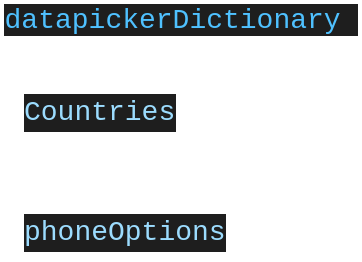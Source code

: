 <mxfile version="13.7.3" type="device" pages="2"><diagram id="yl9nOYH0sTT6Fh87tGFZ" name="dictinary"><mxGraphModel dx="1024" dy="592" grid="1" gridSize="10" guides="1" tooltips="1" connect="1" arrows="1" fold="1" page="1" pageScale="1" pageWidth="827" pageHeight="1169" math="0" shadow="0"><root><mxCell id="0"/><mxCell id="1" parent="0"/><mxCell id="PSfbdHAE-e-aI8mIEUjo-1" value="&lt;span style=&quot;font-family: &amp;#34;consolas&amp;#34; , &amp;#34;courier new&amp;#34; , monospace ; font-size: 14px ; text-align: left ; background-color: rgb(30 , 30 , 30) ; color: rgb(79 , 193 , 255)&quot;&gt;datapickerDictionary&lt;/span&gt;&lt;span style=&quot;color: rgb(212 , 212 , 212) ; font-family: &amp;#34;consolas&amp;#34; , &amp;#34;courier new&amp;#34; , monospace ; font-size: 14px ; text-align: left ; background-color: rgb(30 , 30 , 30)&quot;&gt;&amp;nbsp;&lt;/span&gt;" style="text;html=1;align=center;verticalAlign=middle;resizable=0;points=[];autosize=1;" vertex="1" parent="1"><mxGeometry x="30" y="40" width="180" height="20" as="geometry"/></mxCell><mxCell id="PSfbdHAE-e-aI8mIEUjo-2" value="&lt;div style=&quot;color: rgb(212 , 212 , 212) ; background-color: rgb(30 , 30 , 30) ; font-family: &amp;#34;consolas&amp;#34; , &amp;#34;courier new&amp;#34; , monospace ; font-weight: normal ; font-size: 14px ; line-height: 19px&quot;&gt;&lt;div&gt;&lt;span style=&quot;color: #9cdcfe&quot;&gt;Countries&lt;/span&gt;&lt;/div&gt;&lt;/div&gt;" style="text;whiteSpace=wrap;html=1;" vertex="1" parent="1"><mxGeometry x="40" y="80" width="150" height="30" as="geometry"/></mxCell><mxCell id="hXRF1bZiC7H6M-XqZaMd-1" value="&lt;div style=&quot;color: rgb(212, 212, 212); background-color: rgb(30, 30, 30); font-family: consolas, &amp;quot;courier new&amp;quot;, monospace; font-weight: normal; font-size: 14px; line-height: 19px;&quot;&gt;&lt;div&gt;&lt;span style=&quot;color: #9cdcfe&quot;&gt;phoneOptions&lt;/span&gt;&lt;/div&gt;&lt;/div&gt;" style="text;whiteSpace=wrap;html=1;" vertex="1" parent="1"><mxGeometry x="40" y="140" width="120" height="30" as="geometry"/></mxCell></root></mxGraphModel></diagram><diagram id="06dOqqI53cHZkr8ploR0" name="detail"><mxGraphModel dx="1024" dy="592" grid="1" gridSize="10" guides="1" tooltips="1" connect="1" arrows="1" fold="1" page="1" pageScale="1" pageWidth="827" pageHeight="1169" math="0" shadow="0"><root><mxCell id="9dqT3fG8SUpYZnQd9-iu-0"/><mxCell id="9dqT3fG8SUpYZnQd9-iu-1" parent="9dqT3fG8SUpYZnQd9-iu-0"/><mxCell id="9dqT3fG8SUpYZnQd9-iu-2" value="&lt;div style=&quot;color: rgb(212 , 212 , 212) ; background-color: rgb(30 , 30 , 30) ; font-family: &amp;#34;consolas&amp;#34; , &amp;#34;courier new&amp;#34; , monospace ; font-weight: normal ; font-size: 14px ; line-height: 19px&quot;&gt;&lt;div&gt;&lt;span style=&quot;color: #4fc1ff&quot;&gt;datapickerDictionary&lt;/span&gt;&lt;span style=&quot;color: #d4d4d4&quot;&gt;&amp;nbsp;=&amp;nbsp;&amp;nbsp;{&lt;/span&gt;&lt;/div&gt;&lt;div&gt;&lt;span style=&quot;color: #d4d4d4&quot;&gt;&amp;nbsp;&amp;nbsp;&amp;nbsp;&amp;nbsp;&lt;/span&gt;&lt;span style=&quot;color: #9cdcfe&quot;&gt;ru&lt;/span&gt;&lt;span style=&quot;color: #9cdcfe&quot;&gt;:&lt;/span&gt;&lt;span style=&quot;color: #d4d4d4&quot;&gt;&amp;nbsp;{&lt;/span&gt;&lt;/div&gt;&lt;div&gt;&lt;span style=&quot;color: #d4d4d4&quot;&gt;&amp;nbsp;&amp;nbsp;&amp;nbsp;&amp;nbsp;&amp;nbsp;&amp;nbsp;&amp;nbsp;&amp;nbsp;&lt;/span&gt;&lt;span style=&quot;color: #9cdcfe&quot;&gt;days&lt;/span&gt;&lt;span style=&quot;color: #9cdcfe&quot;&gt;:&lt;/span&gt;&lt;span style=&quot;color: #d4d4d4&quot;&gt;&amp;nbsp;[&lt;/span&gt;&lt;span style=&quot;color: #ce9178&quot;&gt;'Воскресенье'&lt;/span&gt;&lt;span style=&quot;color: #d4d4d4&quot;&gt;,&lt;/span&gt;&lt;span style=&quot;color: #ce9178&quot;&gt;'Понедельник'&lt;/span&gt;&lt;span style=&quot;color: #d4d4d4&quot;&gt;,&lt;/span&gt;&lt;span style=&quot;color: #ce9178&quot;&gt;'Вторник'&lt;/span&gt;&lt;span style=&quot;color: #d4d4d4&quot;&gt;,&lt;/span&gt;&lt;span style=&quot;color: #ce9178&quot;&gt;'Среда'&lt;/span&gt;&lt;span style=&quot;color: #d4d4d4&quot;&gt;,&lt;/span&gt;&lt;span style=&quot;color: #ce9178&quot;&gt;'Четверг'&lt;/span&gt;&lt;span style=&quot;color: #d4d4d4&quot;&gt;,&lt;/span&gt;&lt;span style=&quot;color: #ce9178&quot;&gt;'Пятница'&lt;/span&gt;&lt;span style=&quot;color: #d4d4d4&quot;&gt;,&lt;/span&gt;&lt;span style=&quot;color: #ce9178&quot;&gt;'Суббота'&lt;/span&gt;&lt;span style=&quot;color: #d4d4d4&quot;&gt;],&lt;/span&gt;&lt;/div&gt;&lt;div&gt;&lt;span style=&quot;color: #d4d4d4&quot;&gt;&amp;nbsp;&amp;nbsp;&amp;nbsp;&amp;nbsp;&amp;nbsp;&amp;nbsp;&amp;nbsp;&amp;nbsp;&lt;/span&gt;&lt;span style=&quot;color: #9cdcfe&quot;&gt;daysShort&lt;/span&gt;&lt;span style=&quot;color: #9cdcfe&quot;&gt;:&lt;/span&gt;&lt;span style=&quot;color: #d4d4d4&quot;&gt;&amp;nbsp;[&lt;/span&gt;&lt;span style=&quot;color: #ce9178&quot;&gt;'Вос'&lt;/span&gt;&lt;span style=&quot;color: #d4d4d4&quot;&gt;,&lt;/span&gt;&lt;span style=&quot;color: #ce9178&quot;&gt;'Пон'&lt;/span&gt;&lt;span style=&quot;color: #d4d4d4&quot;&gt;,&lt;/span&gt;&lt;span style=&quot;color: #ce9178&quot;&gt;'Вто'&lt;/span&gt;&lt;span style=&quot;color: #d4d4d4&quot;&gt;,&lt;/span&gt;&lt;span style=&quot;color: #ce9178&quot;&gt;'Сре'&lt;/span&gt;&lt;span style=&quot;color: #d4d4d4&quot;&gt;,&lt;/span&gt;&lt;span style=&quot;color: #ce9178&quot;&gt;'Чет'&lt;/span&gt;&lt;span style=&quot;color: #d4d4d4&quot;&gt;,&lt;/span&gt;&lt;span style=&quot;color: #ce9178&quot;&gt;'Пят'&lt;/span&gt;&lt;span style=&quot;color: #d4d4d4&quot;&gt;,&lt;/span&gt;&lt;span style=&quot;color: #ce9178&quot;&gt;'Суб'&lt;/span&gt;&lt;span style=&quot;color: #d4d4d4&quot;&gt;],&lt;/span&gt;&lt;/div&gt;&lt;div&gt;&lt;span style=&quot;color: #d4d4d4&quot;&gt;&amp;nbsp;&amp;nbsp;&amp;nbsp;&amp;nbsp;&amp;nbsp;&amp;nbsp;&amp;nbsp;&amp;nbsp;&lt;/span&gt;&lt;span style=&quot;color: #9cdcfe&quot;&gt;daysMin&lt;/span&gt;&lt;span style=&quot;color: #9cdcfe&quot;&gt;:&lt;/span&gt;&lt;span style=&quot;color: #d4d4d4&quot;&gt;&amp;nbsp;[&lt;/span&gt;&lt;span style=&quot;color: #ce9178&quot;&gt;'Вс'&lt;/span&gt;&lt;span style=&quot;color: #d4d4d4&quot;&gt;,&lt;/span&gt;&lt;span style=&quot;color: #ce9178&quot;&gt;'Пн'&lt;/span&gt;&lt;span style=&quot;color: #d4d4d4&quot;&gt;,&lt;/span&gt;&lt;span style=&quot;color: #ce9178&quot;&gt;'Вт'&lt;/span&gt;&lt;span style=&quot;color: #d4d4d4&quot;&gt;,&lt;/span&gt;&lt;span style=&quot;color: #ce9178&quot;&gt;'Ср'&lt;/span&gt;&lt;span style=&quot;color: #d4d4d4&quot;&gt;,&lt;/span&gt;&lt;span style=&quot;color: #ce9178&quot;&gt;'Чт'&lt;/span&gt;&lt;span style=&quot;color: #d4d4d4&quot;&gt;,&lt;/span&gt;&lt;span style=&quot;color: #ce9178&quot;&gt;'Пт'&lt;/span&gt;&lt;span style=&quot;color: #d4d4d4&quot;&gt;,&lt;/span&gt;&lt;span style=&quot;color: #ce9178&quot;&gt;'Сб'&lt;/span&gt;&lt;span style=&quot;color: #d4d4d4&quot;&gt;],&lt;/span&gt;&lt;/div&gt;&lt;div&gt;&lt;span style=&quot;color: #d4d4d4&quot;&gt;&amp;nbsp;&amp;nbsp;&amp;nbsp;&amp;nbsp;&amp;nbsp;&amp;nbsp;&amp;nbsp;&amp;nbsp;&lt;/span&gt;&lt;span style=&quot;color: #9cdcfe&quot;&gt;months&lt;/span&gt;&lt;span style=&quot;color: #9cdcfe&quot;&gt;:&lt;/span&gt;&lt;span style=&quot;color: #d4d4d4&quot;&gt;&amp;nbsp;[&lt;/span&gt;&lt;span style=&quot;color: #ce9178&quot;&gt;'Январь'&lt;/span&gt;&lt;span style=&quot;color: #d4d4d4&quot;&gt;,&lt;/span&gt;&lt;span style=&quot;color: #ce9178&quot;&gt;'Февраль'&lt;/span&gt;&lt;span style=&quot;color: #d4d4d4&quot;&gt;,&lt;/span&gt;&lt;span style=&quot;color: #ce9178&quot;&gt;'Март'&lt;/span&gt;&lt;span style=&quot;color: #d4d4d4&quot;&gt;,&lt;/span&gt;&lt;span style=&quot;color: #ce9178&quot;&gt;'Апрель'&lt;/span&gt;&lt;span style=&quot;color: #d4d4d4&quot;&gt;,&lt;/span&gt;&lt;span style=&quot;color: #ce9178&quot;&gt;'Май'&lt;/span&gt;&lt;span style=&quot;color: #d4d4d4&quot;&gt;,&lt;/span&gt;&lt;span style=&quot;color: #ce9178&quot;&gt;'Июнь'&lt;/span&gt;&lt;span style=&quot;color: #d4d4d4&quot;&gt;,&lt;/span&gt;&lt;span style=&quot;color: #ce9178&quot;&gt;'Июль'&lt;/span&gt;&lt;span style=&quot;color: #d4d4d4&quot;&gt;,&lt;/span&gt;&lt;span style=&quot;color: #ce9178&quot;&gt;'Август'&lt;/span&gt;&lt;span style=&quot;color: #d4d4d4&quot;&gt;,&lt;/span&gt;&lt;span style=&quot;color: #ce9178&quot;&gt;'Сентябрь'&lt;/span&gt;&lt;span style=&quot;color: #d4d4d4&quot;&gt;,&lt;/span&gt;&lt;span style=&quot;color: #ce9178&quot;&gt;'Октябрь'&lt;/span&gt;&lt;span style=&quot;color: #d4d4d4&quot;&gt;,&lt;/span&gt;&lt;span style=&quot;color: #ce9178&quot;&gt;'Ноябрь'&lt;/span&gt;&lt;span style=&quot;color: #d4d4d4&quot;&gt;,&lt;/span&gt;&lt;span style=&quot;color: #ce9178&quot;&gt;'Декабрь'&lt;/span&gt;&lt;span style=&quot;color: #d4d4d4&quot;&gt;],&lt;/span&gt;&lt;/div&gt;&lt;div&gt;&lt;span style=&quot;color: #d4d4d4&quot;&gt;&amp;nbsp;&amp;nbsp;&amp;nbsp;&amp;nbsp;&amp;nbsp;&amp;nbsp;&amp;nbsp;&amp;nbsp;&lt;/span&gt;&lt;span style=&quot;color: #9cdcfe&quot;&gt;monthsShort&lt;/span&gt;&lt;span style=&quot;color: #9cdcfe&quot;&gt;:&lt;/span&gt;&lt;span style=&quot;color: #d4d4d4&quot;&gt;&amp;nbsp;[&lt;/span&gt;&lt;span style=&quot;color: #ce9178&quot;&gt;'Янв'&lt;/span&gt;&lt;span style=&quot;color: #d4d4d4&quot;&gt;,&lt;/span&gt;&lt;span style=&quot;color: #ce9178&quot;&gt;'Фев'&lt;/span&gt;&lt;span style=&quot;color: #d4d4d4&quot;&gt;,&lt;/span&gt;&lt;span style=&quot;color: #ce9178&quot;&gt;'Мар'&lt;/span&gt;&lt;span style=&quot;color: #d4d4d4&quot;&gt;,&lt;/span&gt;&lt;span style=&quot;color: #ce9178&quot;&gt;'Апр'&lt;/span&gt;&lt;span style=&quot;color: #d4d4d4&quot;&gt;,&lt;/span&gt;&lt;span style=&quot;color: #ce9178&quot;&gt;'Май'&lt;/span&gt;&lt;span style=&quot;color: #d4d4d4&quot;&gt;,&lt;/span&gt;&lt;span style=&quot;color: #ce9178&quot;&gt;'Июн'&lt;/span&gt;&lt;span style=&quot;color: #d4d4d4&quot;&gt;,&lt;/span&gt;&lt;span style=&quot;color: #ce9178&quot;&gt;'Июл'&lt;/span&gt;&lt;span style=&quot;color: #d4d4d4&quot;&gt;,&lt;/span&gt;&lt;span style=&quot;color: #ce9178&quot;&gt;'Авг'&lt;/span&gt;&lt;span style=&quot;color: #d4d4d4&quot;&gt;,&lt;/span&gt;&lt;span style=&quot;color: #ce9178&quot;&gt;'Сен'&lt;/span&gt;&lt;span style=&quot;color: #d4d4d4&quot;&gt;,&lt;/span&gt;&lt;span style=&quot;color: #ce9178&quot;&gt;'Окт'&lt;/span&gt;&lt;span style=&quot;color: #d4d4d4&quot;&gt;,&lt;/span&gt;&lt;span style=&quot;color: #ce9178&quot;&gt;'Ноя'&lt;/span&gt;&lt;span style=&quot;color: #d4d4d4&quot;&gt;,&lt;/span&gt;&lt;span style=&quot;color: #ce9178&quot;&gt;'Дек'&lt;/span&gt;&lt;span style=&quot;color: #d4d4d4&quot;&gt;],&lt;/span&gt;&lt;/div&gt;&lt;div&gt;&lt;span style=&quot;color: #d4d4d4&quot;&gt;&amp;nbsp;&amp;nbsp;&amp;nbsp;&amp;nbsp;&amp;nbsp;&amp;nbsp;&amp;nbsp;&amp;nbsp;&lt;/span&gt;&lt;span style=&quot;color: #9cdcfe&quot;&gt;today&lt;/span&gt;&lt;span style=&quot;color: #9cdcfe&quot;&gt;:&lt;/span&gt;&lt;span style=&quot;color: #d4d4d4&quot;&gt;&amp;nbsp;&lt;/span&gt;&lt;span style=&quot;color: #ce9178&quot;&gt;'Сегодня'&lt;/span&gt;&lt;span style=&quot;color: #d4d4d4&quot;&gt;,&lt;/span&gt;&lt;/div&gt;&lt;div&gt;&lt;span style=&quot;color: #d4d4d4&quot;&gt;&amp;nbsp;&amp;nbsp;&amp;nbsp;&amp;nbsp;&amp;nbsp;&amp;nbsp;&amp;nbsp;&amp;nbsp;&lt;/span&gt;&lt;span style=&quot;color: #9cdcfe&quot;&gt;clear&lt;/span&gt;&lt;span style=&quot;color: #9cdcfe&quot;&gt;:&lt;/span&gt;&lt;span style=&quot;color: #d4d4d4&quot;&gt;&amp;nbsp;&lt;/span&gt;&lt;span style=&quot;color: #ce9178&quot;&gt;'Очистить'&lt;/span&gt;&lt;span style=&quot;color: #d4d4d4&quot;&gt;,&lt;/span&gt;&lt;/div&gt;&lt;div&gt;&lt;span style=&quot;color: #d4d4d4&quot;&gt;&amp;nbsp;&amp;nbsp;&amp;nbsp;&amp;nbsp;&amp;nbsp;&amp;nbsp;&amp;nbsp;&amp;nbsp;&lt;/span&gt;&lt;span style=&quot;color: #9cdcfe&quot;&gt;dateFormat&lt;/span&gt;&lt;span style=&quot;color: #9cdcfe&quot;&gt;:&lt;/span&gt;&lt;span style=&quot;color: #d4d4d4&quot;&gt;&amp;nbsp;&lt;/span&gt;&lt;span style=&quot;color: #ce9178&quot;&gt;'dd.mm.yyyy'&lt;/span&gt;&lt;span style=&quot;color: #d4d4d4&quot;&gt;,&lt;/span&gt;&lt;/div&gt;&lt;div&gt;&lt;span style=&quot;color: #d4d4d4&quot;&gt;&amp;nbsp;&amp;nbsp;&amp;nbsp;&amp;nbsp;&amp;nbsp;&amp;nbsp;&amp;nbsp;&amp;nbsp;&lt;/span&gt;&lt;span style=&quot;color: #9cdcfe&quot;&gt;timeFormat&lt;/span&gt;&lt;span style=&quot;color: #9cdcfe&quot;&gt;:&lt;/span&gt;&lt;span style=&quot;color: #d4d4d4&quot;&gt;&amp;nbsp;&lt;/span&gt;&lt;span style=&quot;color: #ce9178&quot;&gt;'hh:ii'&lt;/span&gt;&lt;span style=&quot;color: #d4d4d4&quot;&gt;,&lt;/span&gt;&lt;/div&gt;&lt;div&gt;&lt;span style=&quot;color: #d4d4d4&quot;&gt;&amp;nbsp;&amp;nbsp;&amp;nbsp;&amp;nbsp;&amp;nbsp;&amp;nbsp;&amp;nbsp;&amp;nbsp;&lt;/span&gt;&lt;span style=&quot;color: #9cdcfe&quot;&gt;firstDay&lt;/span&gt;&lt;span style=&quot;color: #9cdcfe&quot;&gt;:&lt;/span&gt;&lt;span style=&quot;color: #d4d4d4&quot;&gt;&amp;nbsp;&lt;/span&gt;&lt;span style=&quot;color: #b5cea8&quot;&gt;1&lt;/span&gt;&lt;/div&gt;&lt;div&gt;&lt;span style=&quot;color: #d4d4d4&quot;&gt;&amp;nbsp;&amp;nbsp;&amp;nbsp;&amp;nbsp;},&lt;/span&gt;&lt;/div&gt;&lt;/div&gt;" style="text;whiteSpace=wrap;html=1;" vertex="1" parent="9dqT3fG8SUpYZnQd9-iu-1"><mxGeometry x="40" y="40" width="550" height="250" as="geometry"/></mxCell><mxCell id="bDUc13kK2hfQWGPltF8r-0" value="&lt;div style=&quot;color: rgb(212 , 212 , 212) ; background-color: rgb(30 , 30 , 30) ; font-family: &amp;#34;consolas&amp;#34; , &amp;#34;courier new&amp;#34; , monospace ; font-weight: normal ; font-size: 14px ; line-height: 19px&quot;&gt;&lt;div&gt;&lt;span style=&quot;color: #808080&quot;&gt;&amp;nbsp; &amp;nbsp; &amp;nbsp; &amp;nbsp; &amp;nbsp; &amp;nbsp; &amp;lt;&lt;/span&gt;&lt;span style=&quot;color: #569cd6&quot;&gt;option&lt;/span&gt;&lt;span style=&quot;color: #d4d4d4&quot;&gt;&amp;nbsp;&lt;/span&gt;&lt;span style=&quot;color: #9cdcfe&quot;&gt;value&lt;/span&gt;&lt;span style=&quot;color: #d4d4d4&quot;&gt;=&lt;/span&gt;&lt;span style=&quot;color: #ce9178&quot;&gt;&quot;UA&quot;&lt;/span&gt;&lt;span style=&quot;color: #808080&quot;&gt;&amp;gt;&lt;/span&gt;&lt;span style=&quot;color: #d4d4d4&quot;&gt;Україна&lt;/span&gt;&lt;span style=&quot;color: #808080&quot;&gt;&amp;lt;/&lt;/span&gt;&lt;span style=&quot;color: #569cd6&quot;&gt;option&lt;/span&gt;&lt;span style=&quot;color: #808080&quot;&gt;&amp;gt;&lt;/span&gt;&lt;/div&gt;&lt;div&gt;&lt;span style=&quot;color: #d4d4d4&quot;&gt;&amp;nbsp;&amp;nbsp;&amp;nbsp;&amp;nbsp;&amp;nbsp;&amp;nbsp;&amp;nbsp;&amp;nbsp;&amp;nbsp;&amp;nbsp;&amp;nbsp;&amp;nbsp;&lt;/span&gt;&lt;span style=&quot;color: #808080&quot;&gt;&amp;lt;&lt;/span&gt;&lt;span style=&quot;color: #569cd6&quot;&gt;option&lt;/span&gt;&lt;span style=&quot;color: #d4d4d4&quot;&gt;&amp;nbsp;&lt;/span&gt;&lt;span style=&quot;color: #9cdcfe&quot;&gt;value&lt;/span&gt;&lt;span style=&quot;color: #d4d4d4&quot;&gt;=&lt;/span&gt;&lt;span style=&quot;color: #ce9178&quot;&gt;&quot;AU&quot;&lt;/span&gt;&lt;span style=&quot;color: #808080&quot;&gt;&amp;gt;&lt;/span&gt;&lt;span style=&quot;color: #d4d4d4&quot;&gt;Австралія&lt;/span&gt;&lt;span style=&quot;color: #808080&quot;&gt;&amp;lt;/&lt;/span&gt;&lt;span style=&quot;color: #569cd6&quot;&gt;option&lt;/span&gt;&lt;span style=&quot;color: #808080&quot;&gt;&amp;gt;&lt;/span&gt;&lt;/div&gt;&lt;div&gt;&lt;span style=&quot;color: #d4d4d4&quot;&gt;&amp;nbsp;&amp;nbsp;&amp;nbsp;&amp;nbsp;&amp;nbsp;&amp;nbsp;&amp;nbsp;&amp;nbsp;&amp;nbsp;&amp;nbsp;&amp;nbsp;&amp;nbsp;&lt;/span&gt;&lt;span style=&quot;color: #808080&quot;&gt;&amp;lt;&lt;/span&gt;&lt;span style=&quot;color: #569cd6&quot;&gt;option&lt;/span&gt;&lt;span style=&quot;color: #d4d4d4&quot;&gt;&amp;nbsp;&lt;/span&gt;&lt;span style=&quot;color: #9cdcfe&quot;&gt;value&lt;/span&gt;&lt;span style=&quot;color: #d4d4d4&quot;&gt;=&lt;/span&gt;&lt;span style=&quot;color: #ce9178&quot;&gt;&quot;AT&quot;&lt;/span&gt;&lt;span style=&quot;color: #808080&quot;&gt;&amp;gt;&lt;/span&gt;&lt;span style=&quot;color: #d4d4d4&quot;&gt;Австрія&lt;/span&gt;&lt;span style=&quot;color: #808080&quot;&gt;&amp;lt;/&lt;/span&gt;&lt;span style=&quot;color: #569cd6&quot;&gt;option&lt;/span&gt;&lt;span style=&quot;color: #808080&quot;&gt;&amp;gt;&lt;/span&gt;&lt;/div&gt;&lt;div&gt;&lt;span style=&quot;color: #d4d4d4&quot;&gt;&amp;nbsp;&amp;nbsp;&amp;nbsp;&amp;nbsp;&amp;nbsp;&amp;nbsp;&amp;nbsp;&amp;nbsp;&amp;nbsp;&amp;nbsp;&amp;nbsp;&amp;nbsp;&lt;/span&gt;&lt;span style=&quot;color: #808080&quot;&gt;&amp;lt;&lt;/span&gt;&lt;span style=&quot;color: #569cd6&quot;&gt;option&lt;/span&gt;&lt;span style=&quot;color: #d4d4d4&quot;&gt;&amp;nbsp;&lt;/span&gt;&lt;span style=&quot;color: #9cdcfe&quot;&gt;value&lt;/span&gt;&lt;span style=&quot;color: #d4d4d4&quot;&gt;=&lt;/span&gt;&lt;span style=&quot;color: #ce9178&quot;&gt;&quot;AZ&quot;&lt;/span&gt;&lt;span style=&quot;color: #808080&quot;&gt;&amp;gt;&lt;/span&gt;&lt;span style=&quot;color: #d4d4d4&quot;&gt;Азербайджан&lt;/span&gt;&lt;span style=&quot;color: #808080&quot;&gt;&amp;lt;/&lt;/span&gt;&lt;span style=&quot;color: #569cd6&quot;&gt;option&lt;/span&gt;&lt;span style=&quot;color: #808080&quot;&gt;&amp;gt;&lt;/span&gt;&lt;/div&gt;&lt;div&gt;&lt;span style=&quot;color: #d4d4d4&quot;&gt;&amp;nbsp;&amp;nbsp;&amp;nbsp;&amp;nbsp;&amp;nbsp;&amp;nbsp;&amp;nbsp;&amp;nbsp;&amp;nbsp;&amp;nbsp;&amp;nbsp;&amp;nbsp;&lt;/span&gt;&lt;span style=&quot;color: #808080&quot;&gt;&amp;lt;&lt;/span&gt;&lt;span style=&quot;color: #569cd6&quot;&gt;option&lt;/span&gt;&lt;span style=&quot;color: #d4d4d4&quot;&gt;&amp;nbsp;&lt;/span&gt;&lt;span style=&quot;color: #9cdcfe&quot;&gt;value&lt;/span&gt;&lt;span style=&quot;color: #d4d4d4&quot;&gt;=&lt;/span&gt;&lt;span style=&quot;color: #ce9178&quot;&gt;&quot;AL&quot;&lt;/span&gt;&lt;span style=&quot;color: #808080&quot;&gt;&amp;gt;&lt;/span&gt;&lt;span style=&quot;color: #d4d4d4&quot;&gt;Албанія&lt;/span&gt;&lt;span style=&quot;color: #808080&quot;&gt;&amp;lt;/&lt;/span&gt;&lt;span style=&quot;color: #569cd6&quot;&gt;option&lt;/span&gt;&lt;span style=&quot;color: #808080&quot;&gt;&amp;gt;&lt;/span&gt;&lt;/div&gt;&lt;div&gt;&lt;span style=&quot;color: #d4d4d4&quot;&gt;&amp;nbsp;&amp;nbsp;&amp;nbsp;&amp;nbsp;&amp;nbsp;&amp;nbsp;&amp;nbsp;&amp;nbsp;&amp;nbsp;&amp;nbsp;&amp;nbsp;&amp;nbsp;&lt;/span&gt;&lt;span style=&quot;color: #808080&quot;&gt;&amp;lt;&lt;/span&gt;&lt;span style=&quot;color: #569cd6&quot;&gt;option&lt;/span&gt;&lt;span style=&quot;color: #d4d4d4&quot;&gt;&amp;nbsp;&lt;/span&gt;&lt;span style=&quot;color: #9cdcfe&quot;&gt;value&lt;/span&gt;&lt;span style=&quot;color: #d4d4d4&quot;&gt;=&lt;/span&gt;&lt;span style=&quot;color: #ce9178&quot;&gt;&quot;DZ&quot;&lt;/span&gt;&lt;span style=&quot;color: #808080&quot;&gt;&amp;gt;&lt;/span&gt;&lt;span style=&quot;color: #d4d4d4&quot;&gt;Алжир&lt;/span&gt;&lt;span style=&quot;color: #808080&quot;&gt;&amp;lt;/&lt;/span&gt;&lt;span style=&quot;color: #569cd6&quot;&gt;option&lt;/span&gt;&lt;span style=&quot;color: #808080&quot;&gt;&amp;gt;&lt;/span&gt;&lt;/div&gt;&lt;div&gt;&lt;span style=&quot;color: #d4d4d4&quot;&gt;&amp;nbsp;&amp;nbsp;&amp;nbsp;&amp;nbsp;&amp;nbsp;&amp;nbsp;&amp;nbsp;&amp;nbsp;&amp;nbsp;&amp;nbsp;&amp;nbsp;&amp;nbsp;&lt;/span&gt;&lt;span style=&quot;color: #808080&quot;&gt;&amp;lt;&lt;/span&gt;&lt;span style=&quot;color: #569cd6&quot;&gt;option&lt;/span&gt;&lt;span style=&quot;color: #d4d4d4&quot;&gt;&amp;nbsp;&lt;/span&gt;&lt;span style=&quot;color: #9cdcfe&quot;&gt;value&lt;/span&gt;&lt;span style=&quot;color: #d4d4d4&quot;&gt;=&lt;/span&gt;&lt;span style=&quot;color: #ce9178&quot;&gt;&quot;AO&quot;&lt;/span&gt;&lt;span style=&quot;color: #808080&quot;&gt;&amp;gt;&lt;/span&gt;&lt;span style=&quot;color: #d4d4d4&quot;&gt;Ангола&lt;/span&gt;&lt;span style=&quot;color: #808080&quot;&gt;&amp;lt;/&lt;/span&gt;&lt;span style=&quot;color: #569cd6&quot;&gt;option&lt;/span&gt;&lt;span style=&quot;color: #808080&quot;&gt;&amp;gt;&lt;/span&gt;&lt;/div&gt;&lt;div&gt;&lt;span style=&quot;color: #d4d4d4&quot;&gt;&amp;nbsp;&amp;nbsp;&amp;nbsp;&amp;nbsp;&amp;nbsp;&amp;nbsp;&amp;nbsp;&amp;nbsp;&amp;nbsp;&amp;nbsp;&amp;nbsp;&amp;nbsp;&lt;/span&gt;&lt;span style=&quot;color: #808080&quot;&gt;&amp;lt;&lt;/span&gt;&lt;span style=&quot;color: #569cd6&quot;&gt;option&lt;/span&gt;&lt;span style=&quot;color: #d4d4d4&quot;&gt;&amp;nbsp;&lt;/span&gt;&lt;span style=&quot;color: #9cdcfe&quot;&gt;value&lt;/span&gt;&lt;span style=&quot;color: #d4d4d4&quot;&gt;=&lt;/span&gt;&lt;span style=&quot;color: #ce9178&quot;&gt;&quot;AD&quot;&lt;/span&gt;&lt;span style=&quot;color: #808080&quot;&gt;&amp;gt;&lt;/span&gt;&lt;span style=&quot;color: #d4d4d4&quot;&gt;Андорра&lt;/span&gt;&lt;span style=&quot;color: #808080&quot;&gt;&amp;lt;/&lt;/span&gt;&lt;span style=&quot;color: #569cd6&quot;&gt;option&lt;/span&gt;&lt;span style=&quot;color: #808080&quot;&gt;&amp;gt;&lt;/span&gt;&lt;/div&gt;&lt;div&gt;&lt;span style=&quot;color: #d4d4d4&quot;&gt;&amp;nbsp;&amp;nbsp;&amp;nbsp;&amp;nbsp;&amp;nbsp;&amp;nbsp;&amp;nbsp;&amp;nbsp;&amp;nbsp;&amp;nbsp;&amp;nbsp;&amp;nbsp;&lt;/span&gt;&lt;span style=&quot;color: #808080&quot;&gt;&amp;lt;&lt;/span&gt;&lt;span style=&quot;color: #569cd6&quot;&gt;option&lt;/span&gt;&lt;span style=&quot;color: #d4d4d4&quot;&gt;&amp;nbsp;&lt;/span&gt;&lt;span style=&quot;color: #9cdcfe&quot;&gt;value&lt;/span&gt;&lt;span style=&quot;color: #d4d4d4&quot;&gt;=&lt;/span&gt;&lt;span style=&quot;color: #ce9178&quot;&gt;&quot;AG&quot;&lt;/span&gt;&lt;span style=&quot;color: #808080&quot;&gt;&amp;gt;&lt;/span&gt;&lt;span style=&quot;color: #d4d4d4&quot;&gt;Антигуа&amp;nbsp;і&amp;nbsp;Барбуда&lt;/span&gt;&lt;span style=&quot;color: #808080&quot;&gt;&amp;lt;/&lt;/span&gt;&lt;span style=&quot;color: #569cd6&quot;&gt;option&lt;/span&gt;&lt;span style=&quot;color: #808080&quot;&gt;&amp;gt;&lt;/span&gt;&lt;/div&gt;&lt;div&gt;&lt;span style=&quot;color: #d4d4d4&quot;&gt;&amp;nbsp;&amp;nbsp;&amp;nbsp;&amp;nbsp;&amp;nbsp;&amp;nbsp;&amp;nbsp;&amp;nbsp;&amp;nbsp;&amp;nbsp;&amp;nbsp;&amp;nbsp;&lt;/span&gt;&lt;span style=&quot;color: #808080&quot;&gt;&amp;lt;&lt;/span&gt;&lt;span style=&quot;color: #569cd6&quot;&gt;option&lt;/span&gt;&lt;span style=&quot;color: #d4d4d4&quot;&gt;&amp;nbsp;&lt;/span&gt;&lt;span style=&quot;color: #9cdcfe&quot;&gt;value&lt;/span&gt;&lt;span style=&quot;color: #d4d4d4&quot;&gt;=&lt;/span&gt;&lt;span style=&quot;color: #ce9178&quot;&gt;&quot;AR&quot;&lt;/span&gt;&lt;span style=&quot;color: #808080&quot;&gt;&amp;gt;&lt;/span&gt;&lt;span style=&quot;color: #d4d4d4&quot;&gt;Аргентина&lt;/span&gt;&lt;span style=&quot;color: #808080&quot;&gt;&amp;lt;/&lt;/span&gt;&lt;span style=&quot;color: #569cd6&quot;&gt;option&lt;/span&gt;&lt;span style=&quot;color: #808080&quot;&gt;&amp;gt;&lt;/span&gt;&lt;/div&gt;&lt;div&gt;&lt;span style=&quot;color: #d4d4d4&quot;&gt;&amp;nbsp;&amp;nbsp;&amp;nbsp;&amp;nbsp;&amp;nbsp;&amp;nbsp;&amp;nbsp;&amp;nbsp;&amp;nbsp;&amp;nbsp;&amp;nbsp;&amp;nbsp;&lt;/span&gt;&lt;span style=&quot;color: #808080&quot;&gt;&amp;lt;&lt;/span&gt;&lt;span style=&quot;color: #569cd6&quot;&gt;option&lt;/span&gt;&lt;span style=&quot;color: #d4d4d4&quot;&gt;&amp;nbsp;&lt;/span&gt;&lt;span style=&quot;color: #9cdcfe&quot;&gt;value&lt;/span&gt;&lt;span style=&quot;color: #d4d4d4&quot;&gt;=&lt;/span&gt;&lt;span style=&quot;color: #ce9178&quot;&gt;&quot;AM&quot;&lt;/span&gt;&lt;span style=&quot;color: #808080&quot;&gt;&amp;gt;&lt;/span&gt;&lt;span style=&quot;color: #d4d4d4&quot;&gt;Вірменія&lt;/span&gt;&lt;span style=&quot;color: #808080&quot;&gt;&amp;lt;/&lt;/span&gt;&lt;span style=&quot;color: #569cd6&quot;&gt;option&lt;/span&gt;&lt;span style=&quot;color: #808080&quot;&gt;&amp;gt;&lt;/span&gt;&lt;/div&gt;&lt;div&gt;&lt;span style=&quot;color: #d4d4d4&quot;&gt;&amp;nbsp;&amp;nbsp;&amp;nbsp;&amp;nbsp;&amp;nbsp;&amp;nbsp;&amp;nbsp;&amp;nbsp;&amp;nbsp;&amp;nbsp;&amp;nbsp;&amp;nbsp;&lt;/span&gt;&lt;span style=&quot;color: #808080&quot;&gt;&amp;lt;&lt;/span&gt;&lt;span style=&quot;color: #569cd6&quot;&gt;option&lt;/span&gt;&lt;span style=&quot;color: #d4d4d4&quot;&gt;&amp;nbsp;&lt;/span&gt;&lt;span style=&quot;color: #9cdcfe&quot;&gt;value&lt;/span&gt;&lt;span style=&quot;color: #d4d4d4&quot;&gt;=&lt;/span&gt;&lt;span style=&quot;color: #ce9178&quot;&gt;&quot;&amp;nbsp;AF&amp;nbsp;&quot;&lt;/span&gt;&lt;span style=&quot;color: #808080&quot;&gt;&amp;gt;&lt;/span&gt;&lt;span style=&quot;color: #d4d4d4&quot;&gt;Афганістан&lt;/span&gt;&lt;span style=&quot;color: #808080&quot;&gt;&amp;lt;/&lt;/span&gt;&lt;span style=&quot;color: #569cd6&quot;&gt;option&lt;/span&gt;&lt;span style=&quot;color: #808080&quot;&gt;&amp;gt;&lt;/span&gt;&lt;/div&gt;&lt;div&gt;&lt;span style=&quot;color: #d4d4d4&quot;&gt;&amp;nbsp;&amp;nbsp;&amp;nbsp;&amp;nbsp;&amp;nbsp;&amp;nbsp;&amp;nbsp;&amp;nbsp;&amp;nbsp;&amp;nbsp;&amp;nbsp;&amp;nbsp;&lt;/span&gt;&lt;span style=&quot;color: #808080&quot;&gt;&amp;lt;&lt;/span&gt;&lt;span style=&quot;color: #569cd6&quot;&gt;option&lt;/span&gt;&lt;span style=&quot;color: #d4d4d4&quot;&gt;&amp;nbsp;&lt;/span&gt;&lt;span style=&quot;color: #9cdcfe&quot;&gt;value&lt;/span&gt;&lt;span style=&quot;color: #d4d4d4&quot;&gt;=&lt;/span&gt;&lt;span style=&quot;color: #ce9178&quot;&gt;&quot;&amp;nbsp;BS&amp;nbsp;&quot;&lt;/span&gt;&lt;span style=&quot;color: #808080&quot;&gt;&amp;gt;&lt;/span&gt;&lt;span style=&quot;color: #d4d4d4&quot;&gt;Багамські&amp;nbsp;Острови&lt;/span&gt;&lt;span style=&quot;color: #808080&quot;&gt;&amp;lt;/&lt;/span&gt;&lt;span style=&quot;color: #569cd6&quot;&gt;option&lt;/span&gt;&lt;span style=&quot;color: #808080&quot;&gt;&amp;gt;&lt;/span&gt;&lt;/div&gt;&lt;div&gt;&lt;span style=&quot;color: #d4d4d4&quot;&gt;&amp;nbsp;&amp;nbsp;&amp;nbsp;&amp;nbsp;&amp;nbsp;&amp;nbsp;&amp;nbsp;&amp;nbsp;&amp;nbsp;&amp;nbsp;&amp;nbsp;&amp;nbsp;&lt;/span&gt;&lt;span style=&quot;color: #808080&quot;&gt;&amp;lt;&lt;/span&gt;&lt;span style=&quot;color: #569cd6&quot;&gt;option&lt;/span&gt;&lt;span style=&quot;color: #d4d4d4&quot;&gt;&amp;nbsp;&lt;/span&gt;&lt;span style=&quot;color: #9cdcfe&quot;&gt;value&lt;/span&gt;&lt;span style=&quot;color: #d4d4d4&quot;&gt;=&lt;/span&gt;&lt;span style=&quot;color: #ce9178&quot;&gt;&quot;&amp;nbsp;BD&amp;nbsp;&quot;&lt;/span&gt;&lt;span style=&quot;color: #808080&quot;&gt;&amp;gt;&lt;/span&gt;&lt;span style=&quot;color: #d4d4d4&quot;&gt;Бангладеш&lt;/span&gt;&lt;span style=&quot;color: #808080&quot;&gt;&amp;lt;/&lt;/span&gt;&lt;span style=&quot;color: #569cd6&quot;&gt;option&lt;/span&gt;&lt;span style=&quot;color: #808080&quot;&gt;&amp;gt;&lt;/span&gt;&lt;/div&gt;&lt;div&gt;&lt;span style=&quot;color: #d4d4d4&quot;&gt;&amp;nbsp;&amp;nbsp;&amp;nbsp;&amp;nbsp;&amp;nbsp;&amp;nbsp;&amp;nbsp;&amp;nbsp;&amp;nbsp;&amp;nbsp;&amp;nbsp;&amp;nbsp;&lt;/span&gt;&lt;span style=&quot;color: #808080&quot;&gt;&amp;lt;&lt;/span&gt;&lt;span style=&quot;color: #569cd6&quot;&gt;option&lt;/span&gt;&lt;span style=&quot;color: #d4d4d4&quot;&gt;&amp;nbsp;&lt;/span&gt;&lt;span style=&quot;color: #9cdcfe&quot;&gt;value&lt;/span&gt;&lt;span style=&quot;color: #d4d4d4&quot;&gt;=&lt;/span&gt;&lt;span style=&quot;color: #ce9178&quot;&gt;&quot;&amp;nbsp;BB&amp;nbsp;&quot;&lt;/span&gt;&lt;span style=&quot;color: #808080&quot;&gt;&amp;gt;&lt;/span&gt;&lt;span style=&quot;color: #d4d4d4&quot;&gt;Барбадос&lt;/span&gt;&lt;span style=&quot;color: #808080&quot;&gt;&amp;lt;/&lt;/span&gt;&lt;span style=&quot;color: #569cd6&quot;&gt;option&lt;/span&gt;&lt;span style=&quot;color: #808080&quot;&gt;&amp;gt;&lt;/span&gt;&lt;/div&gt;&lt;div&gt;&lt;span style=&quot;color: #d4d4d4&quot;&gt;&amp;nbsp;&amp;nbsp;&amp;nbsp;&amp;nbsp;&amp;nbsp;&amp;nbsp;&amp;nbsp;&amp;nbsp;&amp;nbsp;&amp;nbsp;&amp;nbsp;&amp;nbsp;&lt;/span&gt;&lt;span style=&quot;color: #808080&quot;&gt;&amp;lt;&lt;/span&gt;&lt;span style=&quot;color: #569cd6&quot;&gt;option&lt;/span&gt;&lt;span style=&quot;color: #d4d4d4&quot;&gt;&amp;nbsp;&lt;/span&gt;&lt;span style=&quot;color: #9cdcfe&quot;&gt;value&lt;/span&gt;&lt;span style=&quot;color: #d4d4d4&quot;&gt;=&lt;/span&gt;&lt;span style=&quot;color: #ce9178&quot;&gt;&quot;BH&quot;&lt;/span&gt;&lt;span style=&quot;color: #808080&quot;&gt;&amp;gt;&lt;/span&gt;&lt;span style=&quot;color: #d4d4d4&quot;&gt;Бахрейн&lt;/span&gt;&lt;span style=&quot;color: #808080&quot;&gt;&amp;lt;/&lt;/span&gt;&lt;span style=&quot;color: #569cd6&quot;&gt;option&lt;/span&gt;&lt;span style=&quot;color: #808080&quot;&gt;&amp;gt;&lt;/span&gt;&lt;/div&gt;&lt;div&gt;&lt;span style=&quot;color: #d4d4d4&quot;&gt;&amp;nbsp;&amp;nbsp;&amp;nbsp;&amp;nbsp;&amp;nbsp;&amp;nbsp;&amp;nbsp;&amp;nbsp;&amp;nbsp;&amp;nbsp;&amp;nbsp;&amp;nbsp;&lt;/span&gt;&lt;span style=&quot;color: #808080&quot;&gt;&amp;lt;&lt;/span&gt;&lt;span style=&quot;color: #569cd6&quot;&gt;option&lt;/span&gt;&lt;span style=&quot;color: #d4d4d4&quot;&gt;&amp;nbsp;&lt;/span&gt;&lt;span style=&quot;color: #9cdcfe&quot;&gt;value&lt;/span&gt;&lt;span style=&quot;color: #d4d4d4&quot;&gt;=&lt;/span&gt;&lt;span style=&quot;color: #ce9178&quot;&gt;&quot;BY&quot;&lt;/span&gt;&lt;span style=&quot;color: #808080&quot;&gt;&amp;gt;&lt;/span&gt;&lt;span style=&quot;color: #d4d4d4&quot;&gt;Білорусь&lt;/span&gt;&lt;span style=&quot;color: #808080&quot;&gt;&amp;lt;/&lt;/span&gt;&lt;span style=&quot;color: #569cd6&quot;&gt;option&lt;/span&gt;&lt;span style=&quot;color: #808080&quot;&gt;&amp;gt;&lt;/span&gt;&lt;/div&gt;&lt;div&gt;&lt;span style=&quot;color: #d4d4d4&quot;&gt;&amp;nbsp;&amp;nbsp;&amp;nbsp;&amp;nbsp;&amp;nbsp;&amp;nbsp;&amp;nbsp;&amp;nbsp;&amp;nbsp;&amp;nbsp;&amp;nbsp;&amp;nbsp;&lt;/span&gt;&lt;span style=&quot;color: #808080&quot;&gt;&amp;lt;&lt;/span&gt;&lt;span style=&quot;color: #569cd6&quot;&gt;option&lt;/span&gt;&lt;span style=&quot;color: #d4d4d4&quot;&gt;&amp;nbsp;&lt;/span&gt;&lt;span style=&quot;color: #9cdcfe&quot;&gt;value&lt;/span&gt;&lt;span style=&quot;color: #d4d4d4&quot;&gt;=&lt;/span&gt;&lt;span style=&quot;color: #ce9178&quot;&gt;&quot;BZ&quot;&lt;/span&gt;&lt;span style=&quot;color: #808080&quot;&gt;&amp;gt;&lt;/span&gt;&lt;span style=&quot;color: #d4d4d4&quot;&gt;Беліз&amp;nbsp;&lt;/span&gt;&lt;span style=&quot;color: #808080&quot;&gt;&amp;lt;/&lt;/span&gt;&lt;span style=&quot;color: #569cd6&quot;&gt;option&lt;/span&gt;&lt;span style=&quot;color: #808080&quot;&gt;&amp;gt;&lt;/span&gt;&lt;/div&gt;&lt;/div&gt;" style="text;whiteSpace=wrap;html=1;" vertex="1" parent="9dqT3fG8SUpYZnQd9-iu-1"><mxGeometry x="40" y="360" width="480" height="350" as="geometry"/></mxCell><mxCell id="tCYu0aAD500HI7Ks5lPO-0" value="&lt;div style=&quot;color: rgb(212, 212, 212); background-color: rgb(30, 30, 30); font-family: consolas, &amp;quot;courier new&amp;quot;, monospace; font-weight: normal; font-size: 14px; line-height: 19px;&quot;&gt;&lt;div&gt;&lt;span style=&quot;color: #9cdcfe&quot;&gt;phoneOptions&lt;/span&gt;&lt;span style=&quot;color: #9cdcfe&quot;&gt;:&lt;/span&gt;&lt;span style=&quot;color: #d4d4d4&quot;&gt;&amp;nbsp;{&lt;/span&gt;&lt;/div&gt;&lt;div&gt;&lt;span style=&quot;color: #d4d4d4&quot;&gt;&amp;nbsp;&amp;nbsp;&amp;nbsp;&amp;nbsp;&amp;nbsp;&amp;nbsp;&amp;nbsp;&amp;nbsp;&lt;/span&gt;&lt;span style=&quot;color: #9cdcfe&quot;&gt;ru&lt;/span&gt;&lt;span style=&quot;color: #9cdcfe&quot;&gt;:&lt;/span&gt;&lt;span style=&quot;color: #d4d4d4&quot;&gt;&amp;nbsp;[&lt;/span&gt;&lt;/div&gt;&lt;div&gt;&lt;span style=&quot;color: #d4d4d4&quot;&gt;&amp;nbsp;&amp;nbsp;&amp;nbsp;&amp;nbsp;&amp;nbsp;&amp;nbsp;&amp;nbsp;&amp;nbsp;&amp;nbsp;&amp;nbsp;&amp;nbsp;&amp;nbsp;{&lt;/span&gt;&lt;span style=&quot;color: #9cdcfe&quot;&gt;data&lt;/span&gt;&lt;span style=&quot;color: #9cdcfe&quot;&gt;:&lt;/span&gt;&lt;span style=&quot;color: #d4d4d4&quot;&gt;&amp;nbsp;&lt;/span&gt;&lt;span style=&quot;color: #b5cea8&quot;&gt;61&lt;/span&gt;&lt;span style=&quot;color: #d4d4d4&quot;&gt;,&amp;nbsp;&lt;/span&gt;&lt;span style=&quot;color: #9cdcfe&quot;&gt;co&lt;/span&gt;&lt;span style=&quot;color: #9cdcfe&quot;&gt;:&lt;/span&gt;&lt;span style=&quot;color: #d4d4d4&quot;&gt;&amp;nbsp;&lt;/span&gt;&lt;span style=&quot;color: #ce9178&quot;&gt;'au'&lt;/span&gt;&lt;span style=&quot;color: #d4d4d4&quot;&gt;,&amp;nbsp;&lt;/span&gt;&lt;span style=&quot;color: #9cdcfe&quot;&gt;label&lt;/span&gt;&lt;span style=&quot;color: #9cdcfe&quot;&gt;:&lt;/span&gt;&lt;span style=&quot;color: #d4d4d4&quot;&gt;&amp;nbsp;&lt;/span&gt;&lt;span style=&quot;color: #ce9178&quot;&gt;'Австралия'&lt;/span&gt;&lt;span style=&quot;color: #d4d4d4&quot;&gt;},&lt;/span&gt;&lt;/div&gt;&lt;div&gt;&lt;span style=&quot;color: #d4d4d4&quot;&gt;&amp;nbsp;&amp;nbsp;&amp;nbsp;&amp;nbsp;&amp;nbsp;&amp;nbsp;&amp;nbsp;&amp;nbsp;&amp;nbsp;&amp;nbsp;&amp;nbsp;&amp;nbsp;{&lt;/span&gt;&lt;span style=&quot;color: #9cdcfe&quot;&gt;data&lt;/span&gt;&lt;span style=&quot;color: #9cdcfe&quot;&gt;:&lt;/span&gt;&lt;span style=&quot;color: #d4d4d4&quot;&gt;&amp;nbsp;&lt;/span&gt;&lt;span style=&quot;color: #b5cea8&quot;&gt;43&lt;/span&gt;&lt;span style=&quot;color: #d4d4d4&quot;&gt;,&amp;nbsp;&lt;/span&gt;&lt;span style=&quot;color: #9cdcfe&quot;&gt;co&lt;/span&gt;&lt;span style=&quot;color: #9cdcfe&quot;&gt;:&lt;/span&gt;&lt;span style=&quot;color: #d4d4d4&quot;&gt;&amp;nbsp;&lt;/span&gt;&lt;span style=&quot;color: #ce9178&quot;&gt;'at'&lt;/span&gt;&lt;span style=&quot;color: #d4d4d4&quot;&gt;,&amp;nbsp;&lt;/span&gt;&lt;span style=&quot;color: #9cdcfe&quot;&gt;label&lt;/span&gt;&lt;span style=&quot;color: #9cdcfe&quot;&gt;:&lt;/span&gt;&lt;span style=&quot;color: #d4d4d4&quot;&gt;&amp;nbsp;&lt;/span&gt;&lt;span style=&quot;color: #ce9178&quot;&gt;'Австрия'&lt;/span&gt;&lt;span style=&quot;color: #d4d4d4&quot;&gt;},&lt;/span&gt;&lt;/div&gt;&lt;div&gt;&lt;span style=&quot;color: #d4d4d4&quot;&gt;&amp;nbsp;&amp;nbsp;&amp;nbsp;&amp;nbsp;&amp;nbsp;&amp;nbsp;&amp;nbsp;&amp;nbsp;&amp;nbsp;&amp;nbsp;&amp;nbsp;&amp;nbsp;{&lt;/span&gt;&lt;span style=&quot;color: #9cdcfe&quot;&gt;data&lt;/span&gt;&lt;span style=&quot;color: #9cdcfe&quot;&gt;:&lt;/span&gt;&lt;span style=&quot;color: #d4d4d4&quot;&gt;&amp;nbsp;&lt;/span&gt;&lt;span style=&quot;color: #b5cea8&quot;&gt;994&lt;/span&gt;&lt;span style=&quot;color: #d4d4d4&quot;&gt;,&amp;nbsp;&lt;/span&gt;&lt;span style=&quot;color: #9cdcfe&quot;&gt;co&lt;/span&gt;&lt;span style=&quot;color: #9cdcfe&quot;&gt;:&lt;/span&gt;&lt;span style=&quot;color: #d4d4d4&quot;&gt;&amp;nbsp;&lt;/span&gt;&lt;span style=&quot;color: #ce9178&quot;&gt;'az'&lt;/span&gt;&lt;span style=&quot;color: #d4d4d4&quot;&gt;,&amp;nbsp;&lt;/span&gt;&lt;span style=&quot;color: #9cdcfe&quot;&gt;label&lt;/span&gt;&lt;span style=&quot;color: #9cdcfe&quot;&gt;:&lt;/span&gt;&lt;span style=&quot;color: #d4d4d4&quot;&gt;&amp;nbsp;&lt;/span&gt;&lt;span style=&quot;color: #ce9178&quot;&gt;'Азербайджан'&lt;/span&gt;&lt;span style=&quot;color: #d4d4d4&quot;&gt;},&lt;/span&gt;&lt;/div&gt;&lt;div&gt;&lt;span style=&quot;color: #d4d4d4&quot;&gt;&amp;nbsp;&amp;nbsp;&amp;nbsp;&amp;nbsp;&amp;nbsp;&amp;nbsp;&amp;nbsp;&amp;nbsp;&amp;nbsp;&amp;nbsp;&amp;nbsp;&amp;nbsp;{&lt;/span&gt;&lt;span style=&quot;color: #9cdcfe&quot;&gt;data&lt;/span&gt;&lt;span style=&quot;color: #9cdcfe&quot;&gt;:&lt;/span&gt;&lt;span style=&quot;color: #d4d4d4&quot;&gt;&amp;nbsp;&lt;/span&gt;&lt;span style=&quot;color: #b5cea8&quot;&gt;35818&lt;/span&gt;&lt;span style=&quot;color: #d4d4d4&quot;&gt;,&amp;nbsp;&lt;/span&gt;&lt;span style=&quot;color: #9cdcfe&quot;&gt;co&lt;/span&gt;&lt;span style=&quot;color: #9cdcfe&quot;&gt;:&lt;/span&gt;&lt;span style=&quot;color: #d4d4d4&quot;&gt;&amp;nbsp;&lt;/span&gt;&lt;span style=&quot;color: #ce9178&quot;&gt;'ax'&lt;/span&gt;&lt;span style=&quot;color: #d4d4d4&quot;&gt;,&amp;nbsp;&lt;/span&gt;&lt;span style=&quot;color: #9cdcfe&quot;&gt;label&lt;/span&gt;&lt;span style=&quot;color: #9cdcfe&quot;&gt;:&lt;/span&gt;&lt;span style=&quot;color: #d4d4d4&quot;&gt;&amp;nbsp;&lt;/span&gt;&lt;span style=&quot;color: #ce9178&quot;&gt;'Аландские&amp;nbsp;о-ва'&lt;/span&gt;&lt;span style=&quot;color: #d4d4d4&quot;&gt;},&lt;/span&gt;&lt;/div&gt;&lt;div&gt;&lt;span style=&quot;color: #d4d4d4&quot;&gt;&amp;nbsp;&amp;nbsp;&amp;nbsp;&amp;nbsp;&amp;nbsp;&amp;nbsp;&amp;nbsp;&amp;nbsp;&amp;nbsp;&amp;nbsp;&amp;nbsp;&amp;nbsp;{&lt;/span&gt;&lt;span style=&quot;color: #9cdcfe&quot;&gt;data&lt;/span&gt;&lt;span style=&quot;color: #9cdcfe&quot;&gt;:&lt;/span&gt;&lt;span style=&quot;color: #d4d4d4&quot;&gt;&amp;nbsp;&lt;/span&gt;&lt;span style=&quot;color: #b5cea8&quot;&gt;355&lt;/span&gt;&lt;span style=&quot;color: #d4d4d4&quot;&gt;,&amp;nbsp;&lt;/span&gt;&lt;span style=&quot;color: #9cdcfe&quot;&gt;co&lt;/span&gt;&lt;span style=&quot;color: #9cdcfe&quot;&gt;:&lt;/span&gt;&lt;span style=&quot;color: #d4d4d4&quot;&gt;&amp;nbsp;&lt;/span&gt;&lt;span style=&quot;color: #ce9178&quot;&gt;'al'&lt;/span&gt;&lt;span style=&quot;color: #d4d4d4&quot;&gt;,&amp;nbsp;&lt;/span&gt;&lt;span style=&quot;color: #9cdcfe&quot;&gt;label&lt;/span&gt;&lt;span style=&quot;color: #9cdcfe&quot;&gt;:&lt;/span&gt;&lt;span style=&quot;color: #d4d4d4&quot;&gt;&amp;nbsp;&lt;/span&gt;&lt;span style=&quot;color: #ce9178&quot;&gt;'Албания'&lt;/span&gt;&lt;span style=&quot;color: #d4d4d4&quot;&gt;}&lt;/span&gt;&lt;/div&gt;&lt;/div&gt;" style="text;whiteSpace=wrap;html=1;" vertex="1" parent="9dqT3fG8SUpYZnQd9-iu-1"><mxGeometry x="40" y="750" width="500" height="140" as="geometry"/></mxCell></root></mxGraphModel></diagram></mxfile>